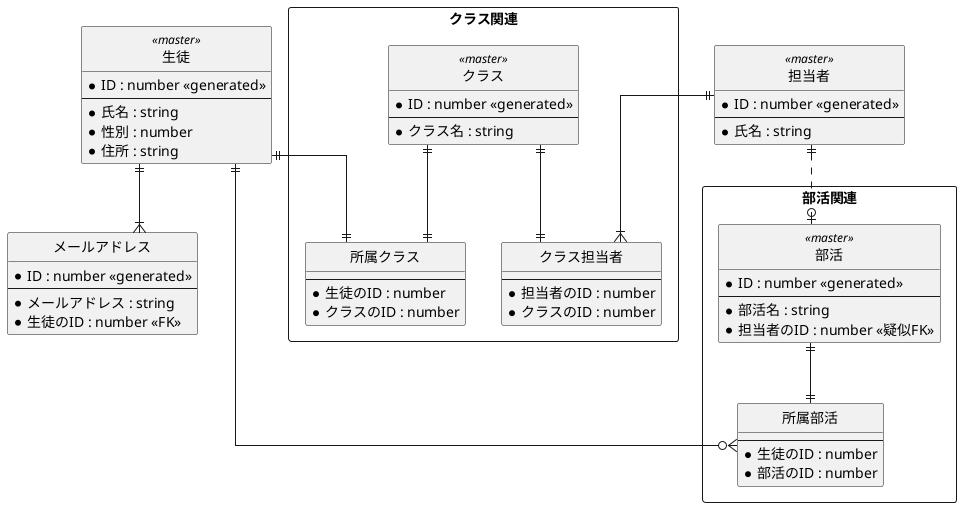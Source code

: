 @startuml テーブル構成

hide circle

skinparam linetype ortho

' 記載例:
' entity "テーブル名" as table_name {
'   プライマリキー
'   --
'   プライマリキー以外
' }

entity "生徒" as student <<master>> {
  * ID : number <<generated>>
  --
  * 氏名 : string
  * 性別 : number
  * 住所 : string
}

entity "メールアドレス" as email {
  * ID : number <<generated>>
  --
  * メールアドレス : string
  * 生徒のID : number <<FK>>
}

entity "担当者" as teacher <<master>> {
  * ID : number <<generated>>
  --
  * 氏名 : string
}

package クラス関連 <<Rectangle>> {

  entity "クラス" as class <<master>> {
    * ID : number <<generated>>
    --
    * クラス名 : string
  }

  entity "所属クラス" as studentclass {
    --
    * 生徒のID : number
    * クラスのID : number
  }

  entity "クラス担当者" as teacherclass {
    --
    * 担当者のID : number
    * クラスのID : number
  }
}

package 部活関連 <<Rectangle>> {

  entity "部活" as club <<master>> {
    * ID : number <<generated>>
    --
    * 部活名 : string
    * 担当者のID : number <<疑似FK>>
  }

  entity "所属部活" as studentclub {
    --
    * 生徒のID : number
    * 部活のID : number
  }
}

' Entity01 }|..|| Entity02 破線
' Entity03 }o..o| Entity04
' Entity05 ||--o{ Entity06 実線
' Entity07 |o--|| Entity08

' 0か1	|o--
' 1のみ	||--
' 0以上	}o--
' 1以上	}|--

student ||--|{ email
student ||--|| studentclass
student ||--o{ studentclub

teacher ||--|{ teacherclass
teacher ||..o| club

class ||--|| studentclass
class ||--|| teacherclass
club ||--|| studentclub

@enduml
